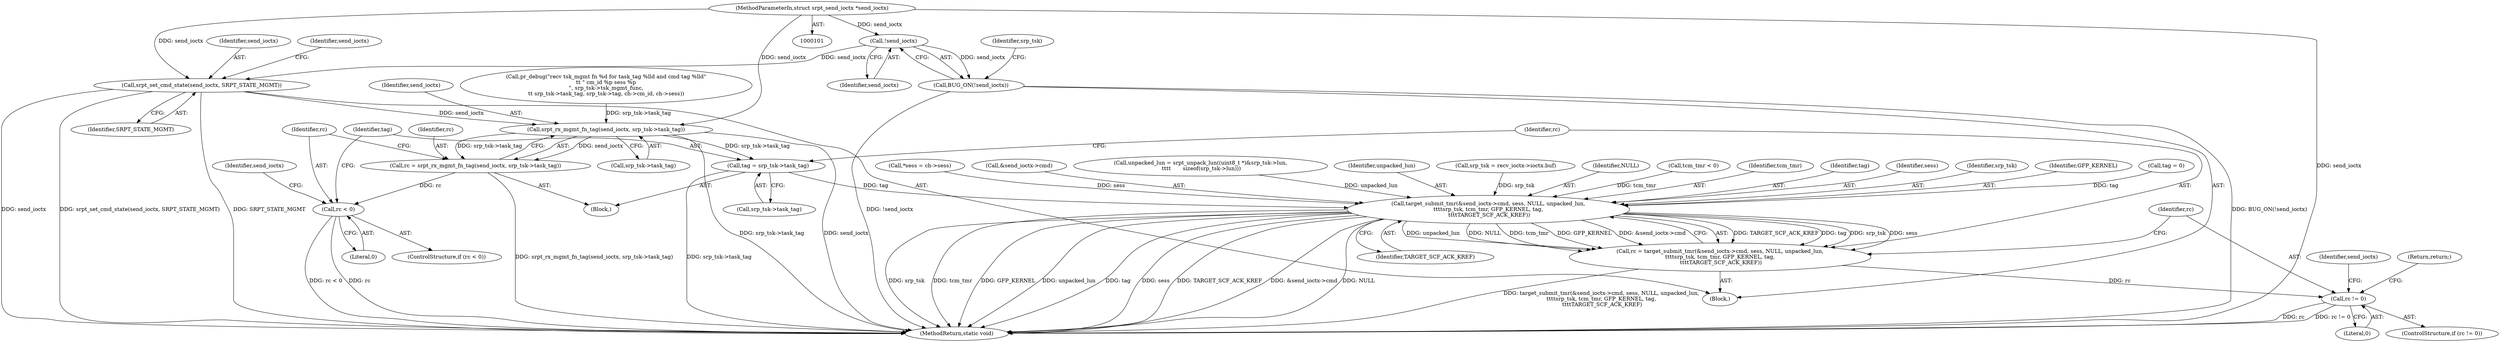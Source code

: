 digraph "0_linux_51093254bf879bc9ce96590400a87897c7498463@pointer" {
"1000122" [label="(Call,!send_ioctx)"];
"1000104" [label="(MethodParameterIn,struct srpt_send_ioctx *send_ioctx)"];
"1000121" [label="(Call,BUG_ON(!send_ioctx))"];
"1000154" [label="(Call,srpt_set_cmd_state(send_ioctx, SRPT_STATE_MGMT))"];
"1000209" [label="(Call,srpt_rx_mgmt_fn_tag(send_ioctx, srp_tsk->task_tag))"];
"1000207" [label="(Call,rc = srpt_rx_mgmt_fn_tag(send_ioctx, srp_tsk->task_tag))"];
"1000215" [label="(Call,rc < 0)"];
"1000229" [label="(Call,tag = srp_tsk->task_tag)"];
"1000236" [label="(Call,target_submit_tmr(&send_ioctx->cmd, sess, NULL, unpacked_lun,\n\t\t\t\tsrp_tsk, tcm_tmr, GFP_KERNEL, tag,\n \t\t\t\tTARGET_SCF_ACK_KREF))"];
"1000234" [label="(Call,rc = target_submit_tmr(&send_ioctx->cmd, sess, NULL, unpacked_lun,\n\t\t\t\tsrp_tsk, tcm_tmr, GFP_KERNEL, tag,\n \t\t\t\tTARGET_SCF_ACK_KREF))"];
"1000250" [label="(Call,rc != 0)"];
"1000104" [label="(MethodParameterIn,struct srpt_send_ioctx *send_ioctx)"];
"1000251" [label="(Identifier,rc)"];
"1000258" [label="(Identifier,send_ioctx)"];
"1000125" [label="(Identifier,srp_tsk)"];
"1000246" [label="(Identifier,GFP_KERNEL)"];
"1000270" [label="(MethodReturn,static void)"];
"1000154" [label="(Call,srpt_set_cmd_state(send_ioctx, SRPT_STATE_MGMT))"];
"1000236" [label="(Call,target_submit_tmr(&send_ioctx->cmd, sess, NULL, unpacked_lun,\n\t\t\t\tsrp_tsk, tcm_tmr, GFP_KERNEL, tag,\n \t\t\t\tTARGET_SCF_ACK_KREF))"];
"1000116" [label="(Call,tag = 0)"];
"1000109" [label="(Call,*sess = ch->sess)"];
"1000155" [label="(Identifier,send_ioctx)"];
"1000237" [label="(Call,&send_ioctx->cmd)"];
"1000216" [label="(Identifier,rc)"];
"1000231" [label="(Call,srp_tsk->task_tag)"];
"1000223" [label="(Identifier,send_ioctx)"];
"1000187" [label="(Call,unpacked_lun = srpt_unpack_lun((uint8_t *)&srp_tsk->lun,\n \t\t\t\t       sizeof(srp_tsk->lun)))"];
"1000249" [label="(ControlStructure,if (rc != 0))"];
"1000215" [label="(Call,rc < 0)"];
"1000243" [label="(Identifier,unpacked_lun)"];
"1000121" [label="(Call,BUG_ON(!send_ioctx))"];
"1000217" [label="(Literal,0)"];
"1000122" [label="(Call,!send_ioctx)"];
"1000230" [label="(Identifier,tag)"];
"1000137" [label="(Call,pr_debug(\"recv tsk_mgmt fn %d for task_tag %lld and cmd tag %lld\"\n\t\t \" cm_id %p sess %p\n\", srp_tsk->tsk_mgmt_func,\n\t\t srp_tsk->task_tag, srp_tsk->tag, ch->cm_id, ch->sess))"];
"1000210" [label="(Identifier,send_ioctx)"];
"1000124" [label="(Call,srp_tsk = recv_ioctx->ioctx.buf)"];
"1000156" [label="(Identifier,SRPT_STATE_MGMT)"];
"1000242" [label="(Identifier,NULL)"];
"1000235" [label="(Identifier,rc)"];
"1000250" [label="(Call,rc != 0)"];
"1000160" [label="(Identifier,send_ioctx)"];
"1000173" [label="(Call,tcm_tmr < 0)"];
"1000245" [label="(Identifier,tcm_tmr)"];
"1000247" [label="(Identifier,tag)"];
"1000241" [label="(Identifier,sess)"];
"1000234" [label="(Call,rc = target_submit_tmr(&send_ioctx->cmd, sess, NULL, unpacked_lun,\n\t\t\t\tsrp_tsk, tcm_tmr, GFP_KERNEL, tag,\n \t\t\t\tTARGET_SCF_ACK_KREF))"];
"1000209" [label="(Call,srpt_rx_mgmt_fn_tag(send_ioctx, srp_tsk->task_tag))"];
"1000207" [label="(Call,rc = srpt_rx_mgmt_fn_tag(send_ioctx, srp_tsk->task_tag))"];
"1000229" [label="(Call,tag = srp_tsk->task_tag)"];
"1000214" [label="(ControlStructure,if (rc < 0))"];
"1000206" [label="(Block,)"];
"1000264" [label="(Return,return;)"];
"1000244" [label="(Identifier,srp_tsk)"];
"1000208" [label="(Identifier,rc)"];
"1000123" [label="(Identifier,send_ioctx)"];
"1000211" [label="(Call,srp_tsk->task_tag)"];
"1000105" [label="(Block,)"];
"1000248" [label="(Identifier,TARGET_SCF_ACK_KREF)"];
"1000252" [label="(Literal,0)"];
"1000122" -> "1000121"  [label="AST: "];
"1000122" -> "1000123"  [label="CFG: "];
"1000123" -> "1000122"  [label="AST: "];
"1000121" -> "1000122"  [label="CFG: "];
"1000122" -> "1000121"  [label="DDG: send_ioctx"];
"1000104" -> "1000122"  [label="DDG: send_ioctx"];
"1000122" -> "1000154"  [label="DDG: send_ioctx"];
"1000104" -> "1000101"  [label="AST: "];
"1000104" -> "1000270"  [label="DDG: send_ioctx"];
"1000104" -> "1000154"  [label="DDG: send_ioctx"];
"1000104" -> "1000209"  [label="DDG: send_ioctx"];
"1000121" -> "1000105"  [label="AST: "];
"1000125" -> "1000121"  [label="CFG: "];
"1000121" -> "1000270"  [label="DDG: BUG_ON(!send_ioctx)"];
"1000121" -> "1000270"  [label="DDG: !send_ioctx"];
"1000154" -> "1000105"  [label="AST: "];
"1000154" -> "1000156"  [label="CFG: "];
"1000155" -> "1000154"  [label="AST: "];
"1000156" -> "1000154"  [label="AST: "];
"1000160" -> "1000154"  [label="CFG: "];
"1000154" -> "1000270"  [label="DDG: send_ioctx"];
"1000154" -> "1000270"  [label="DDG: srpt_set_cmd_state(send_ioctx, SRPT_STATE_MGMT)"];
"1000154" -> "1000270"  [label="DDG: SRPT_STATE_MGMT"];
"1000154" -> "1000209"  [label="DDG: send_ioctx"];
"1000209" -> "1000207"  [label="AST: "];
"1000209" -> "1000211"  [label="CFG: "];
"1000210" -> "1000209"  [label="AST: "];
"1000211" -> "1000209"  [label="AST: "];
"1000207" -> "1000209"  [label="CFG: "];
"1000209" -> "1000270"  [label="DDG: send_ioctx"];
"1000209" -> "1000270"  [label="DDG: srp_tsk->task_tag"];
"1000209" -> "1000207"  [label="DDG: send_ioctx"];
"1000209" -> "1000207"  [label="DDG: srp_tsk->task_tag"];
"1000137" -> "1000209"  [label="DDG: srp_tsk->task_tag"];
"1000209" -> "1000229"  [label="DDG: srp_tsk->task_tag"];
"1000207" -> "1000206"  [label="AST: "];
"1000208" -> "1000207"  [label="AST: "];
"1000216" -> "1000207"  [label="CFG: "];
"1000207" -> "1000270"  [label="DDG: srpt_rx_mgmt_fn_tag(send_ioctx, srp_tsk->task_tag)"];
"1000207" -> "1000215"  [label="DDG: rc"];
"1000215" -> "1000214"  [label="AST: "];
"1000215" -> "1000217"  [label="CFG: "];
"1000216" -> "1000215"  [label="AST: "];
"1000217" -> "1000215"  [label="AST: "];
"1000223" -> "1000215"  [label="CFG: "];
"1000230" -> "1000215"  [label="CFG: "];
"1000215" -> "1000270"  [label="DDG: rc"];
"1000215" -> "1000270"  [label="DDG: rc < 0"];
"1000229" -> "1000206"  [label="AST: "];
"1000229" -> "1000231"  [label="CFG: "];
"1000230" -> "1000229"  [label="AST: "];
"1000231" -> "1000229"  [label="AST: "];
"1000235" -> "1000229"  [label="CFG: "];
"1000229" -> "1000270"  [label="DDG: srp_tsk->task_tag"];
"1000229" -> "1000236"  [label="DDG: tag"];
"1000236" -> "1000234"  [label="AST: "];
"1000236" -> "1000248"  [label="CFG: "];
"1000237" -> "1000236"  [label="AST: "];
"1000241" -> "1000236"  [label="AST: "];
"1000242" -> "1000236"  [label="AST: "];
"1000243" -> "1000236"  [label="AST: "];
"1000244" -> "1000236"  [label="AST: "];
"1000245" -> "1000236"  [label="AST: "];
"1000246" -> "1000236"  [label="AST: "];
"1000247" -> "1000236"  [label="AST: "];
"1000248" -> "1000236"  [label="AST: "];
"1000234" -> "1000236"  [label="CFG: "];
"1000236" -> "1000270"  [label="DDG: TARGET_SCF_ACK_KREF"];
"1000236" -> "1000270"  [label="DDG: &send_ioctx->cmd"];
"1000236" -> "1000270"  [label="DDG: NULL"];
"1000236" -> "1000270"  [label="DDG: srp_tsk"];
"1000236" -> "1000270"  [label="DDG: tcm_tmr"];
"1000236" -> "1000270"  [label="DDG: GFP_KERNEL"];
"1000236" -> "1000270"  [label="DDG: sess"];
"1000236" -> "1000270"  [label="DDG: unpacked_lun"];
"1000236" -> "1000270"  [label="DDG: tag"];
"1000236" -> "1000234"  [label="DDG: TARGET_SCF_ACK_KREF"];
"1000236" -> "1000234"  [label="DDG: tag"];
"1000236" -> "1000234"  [label="DDG: srp_tsk"];
"1000236" -> "1000234"  [label="DDG: sess"];
"1000236" -> "1000234"  [label="DDG: unpacked_lun"];
"1000236" -> "1000234"  [label="DDG: NULL"];
"1000236" -> "1000234"  [label="DDG: tcm_tmr"];
"1000236" -> "1000234"  [label="DDG: GFP_KERNEL"];
"1000236" -> "1000234"  [label="DDG: &send_ioctx->cmd"];
"1000109" -> "1000236"  [label="DDG: sess"];
"1000187" -> "1000236"  [label="DDG: unpacked_lun"];
"1000124" -> "1000236"  [label="DDG: srp_tsk"];
"1000173" -> "1000236"  [label="DDG: tcm_tmr"];
"1000116" -> "1000236"  [label="DDG: tag"];
"1000234" -> "1000105"  [label="AST: "];
"1000235" -> "1000234"  [label="AST: "];
"1000251" -> "1000234"  [label="CFG: "];
"1000234" -> "1000270"  [label="DDG: target_submit_tmr(&send_ioctx->cmd, sess, NULL, unpacked_lun,\n\t\t\t\tsrp_tsk, tcm_tmr, GFP_KERNEL, tag,\n \t\t\t\tTARGET_SCF_ACK_KREF)"];
"1000234" -> "1000250"  [label="DDG: rc"];
"1000250" -> "1000249"  [label="AST: "];
"1000250" -> "1000252"  [label="CFG: "];
"1000251" -> "1000250"  [label="AST: "];
"1000252" -> "1000250"  [label="AST: "];
"1000258" -> "1000250"  [label="CFG: "];
"1000264" -> "1000250"  [label="CFG: "];
"1000250" -> "1000270"  [label="DDG: rc"];
"1000250" -> "1000270"  [label="DDG: rc != 0"];
}
